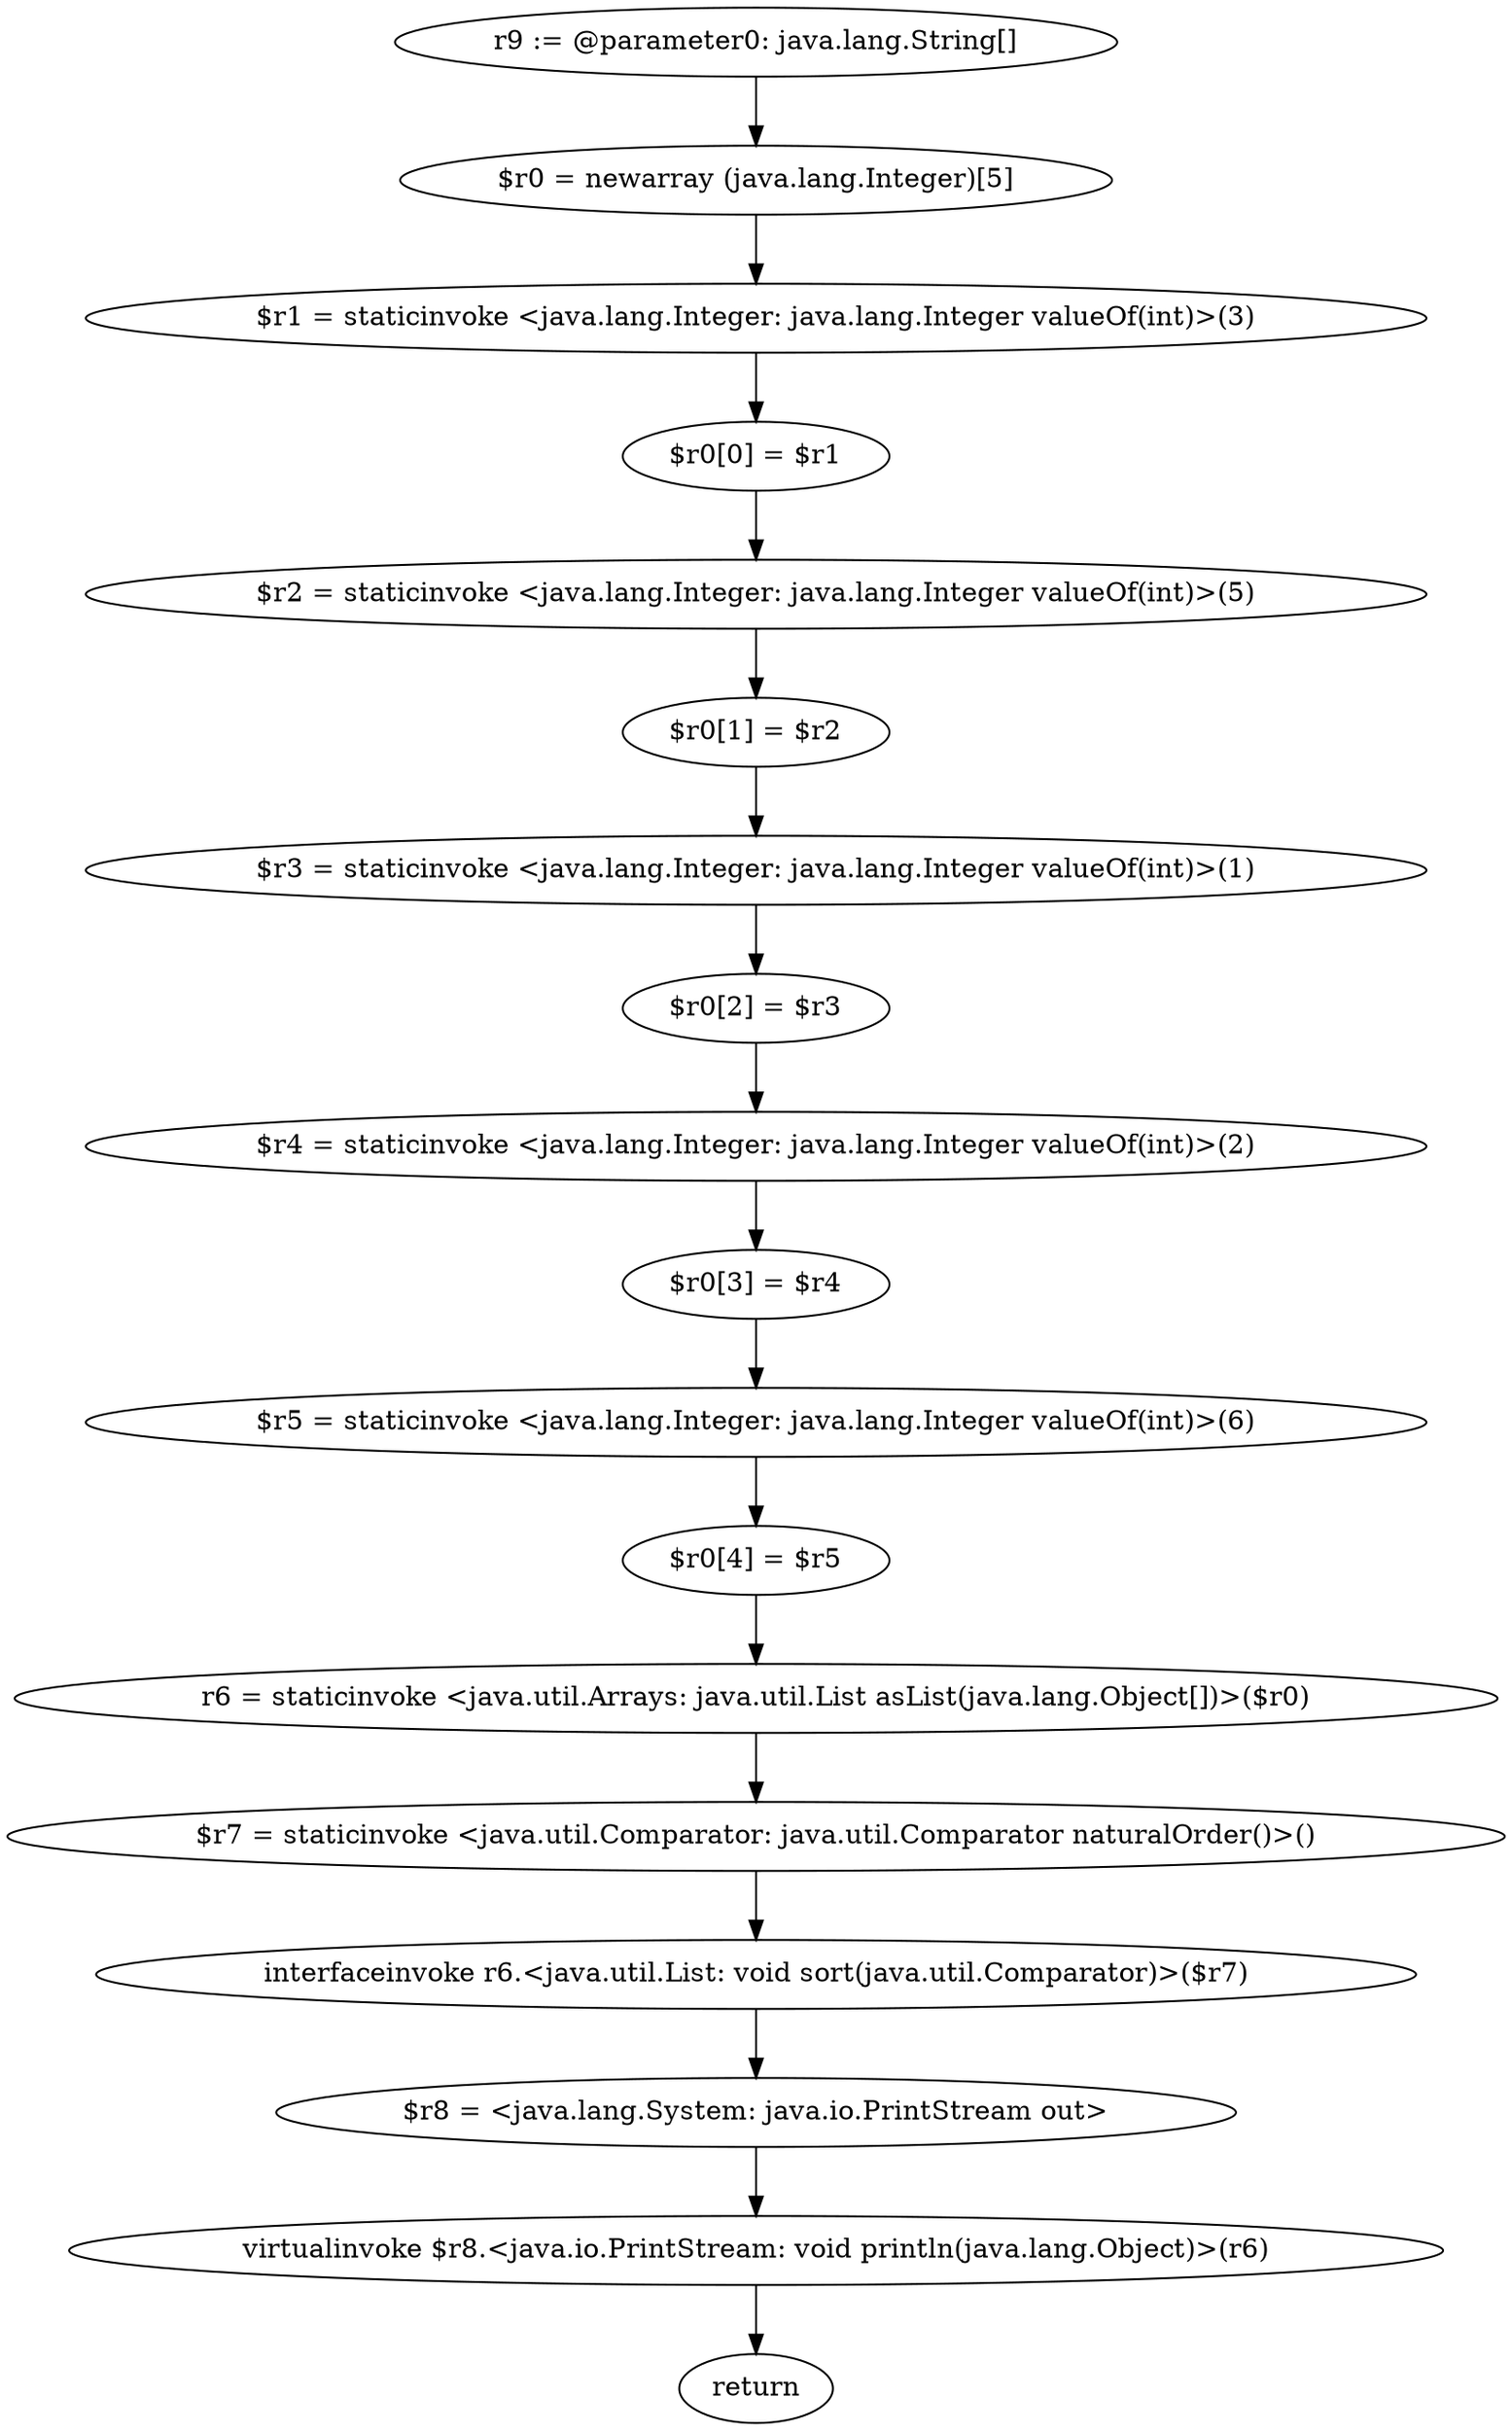 digraph "unitGraph" {
    "r9 := @parameter0: java.lang.String[]"
    "$r0 = newarray (java.lang.Integer)[5]"
    "$r1 = staticinvoke <java.lang.Integer: java.lang.Integer valueOf(int)>(3)"
    "$r0[0] = $r1"
    "$r2 = staticinvoke <java.lang.Integer: java.lang.Integer valueOf(int)>(5)"
    "$r0[1] = $r2"
    "$r3 = staticinvoke <java.lang.Integer: java.lang.Integer valueOf(int)>(1)"
    "$r0[2] = $r3"
    "$r4 = staticinvoke <java.lang.Integer: java.lang.Integer valueOf(int)>(2)"
    "$r0[3] = $r4"
    "$r5 = staticinvoke <java.lang.Integer: java.lang.Integer valueOf(int)>(6)"
    "$r0[4] = $r5"
    "r6 = staticinvoke <java.util.Arrays: java.util.List asList(java.lang.Object[])>($r0)"
    "$r7 = staticinvoke <java.util.Comparator: java.util.Comparator naturalOrder()>()"
    "interfaceinvoke r6.<java.util.List: void sort(java.util.Comparator)>($r7)"
    "$r8 = <java.lang.System: java.io.PrintStream out>"
    "virtualinvoke $r8.<java.io.PrintStream: void println(java.lang.Object)>(r6)"
    "return"
    "r9 := @parameter0: java.lang.String[]"->"$r0 = newarray (java.lang.Integer)[5]";
    "$r0 = newarray (java.lang.Integer)[5]"->"$r1 = staticinvoke <java.lang.Integer: java.lang.Integer valueOf(int)>(3)";
    "$r1 = staticinvoke <java.lang.Integer: java.lang.Integer valueOf(int)>(3)"->"$r0[0] = $r1";
    "$r0[0] = $r1"->"$r2 = staticinvoke <java.lang.Integer: java.lang.Integer valueOf(int)>(5)";
    "$r2 = staticinvoke <java.lang.Integer: java.lang.Integer valueOf(int)>(5)"->"$r0[1] = $r2";
    "$r0[1] = $r2"->"$r3 = staticinvoke <java.lang.Integer: java.lang.Integer valueOf(int)>(1)";
    "$r3 = staticinvoke <java.lang.Integer: java.lang.Integer valueOf(int)>(1)"->"$r0[2] = $r3";
    "$r0[2] = $r3"->"$r4 = staticinvoke <java.lang.Integer: java.lang.Integer valueOf(int)>(2)";
    "$r4 = staticinvoke <java.lang.Integer: java.lang.Integer valueOf(int)>(2)"->"$r0[3] = $r4";
    "$r0[3] = $r4"->"$r5 = staticinvoke <java.lang.Integer: java.lang.Integer valueOf(int)>(6)";
    "$r5 = staticinvoke <java.lang.Integer: java.lang.Integer valueOf(int)>(6)"->"$r0[4] = $r5";
    "$r0[4] = $r5"->"r6 = staticinvoke <java.util.Arrays: java.util.List asList(java.lang.Object[])>($r0)";
    "r6 = staticinvoke <java.util.Arrays: java.util.List asList(java.lang.Object[])>($r0)"->"$r7 = staticinvoke <java.util.Comparator: java.util.Comparator naturalOrder()>()";
    "$r7 = staticinvoke <java.util.Comparator: java.util.Comparator naturalOrder()>()"->"interfaceinvoke r6.<java.util.List: void sort(java.util.Comparator)>($r7)";
    "interfaceinvoke r6.<java.util.List: void sort(java.util.Comparator)>($r7)"->"$r8 = <java.lang.System: java.io.PrintStream out>";
    "$r8 = <java.lang.System: java.io.PrintStream out>"->"virtualinvoke $r8.<java.io.PrintStream: void println(java.lang.Object)>(r6)";
    "virtualinvoke $r8.<java.io.PrintStream: void println(java.lang.Object)>(r6)"->"return";
}
